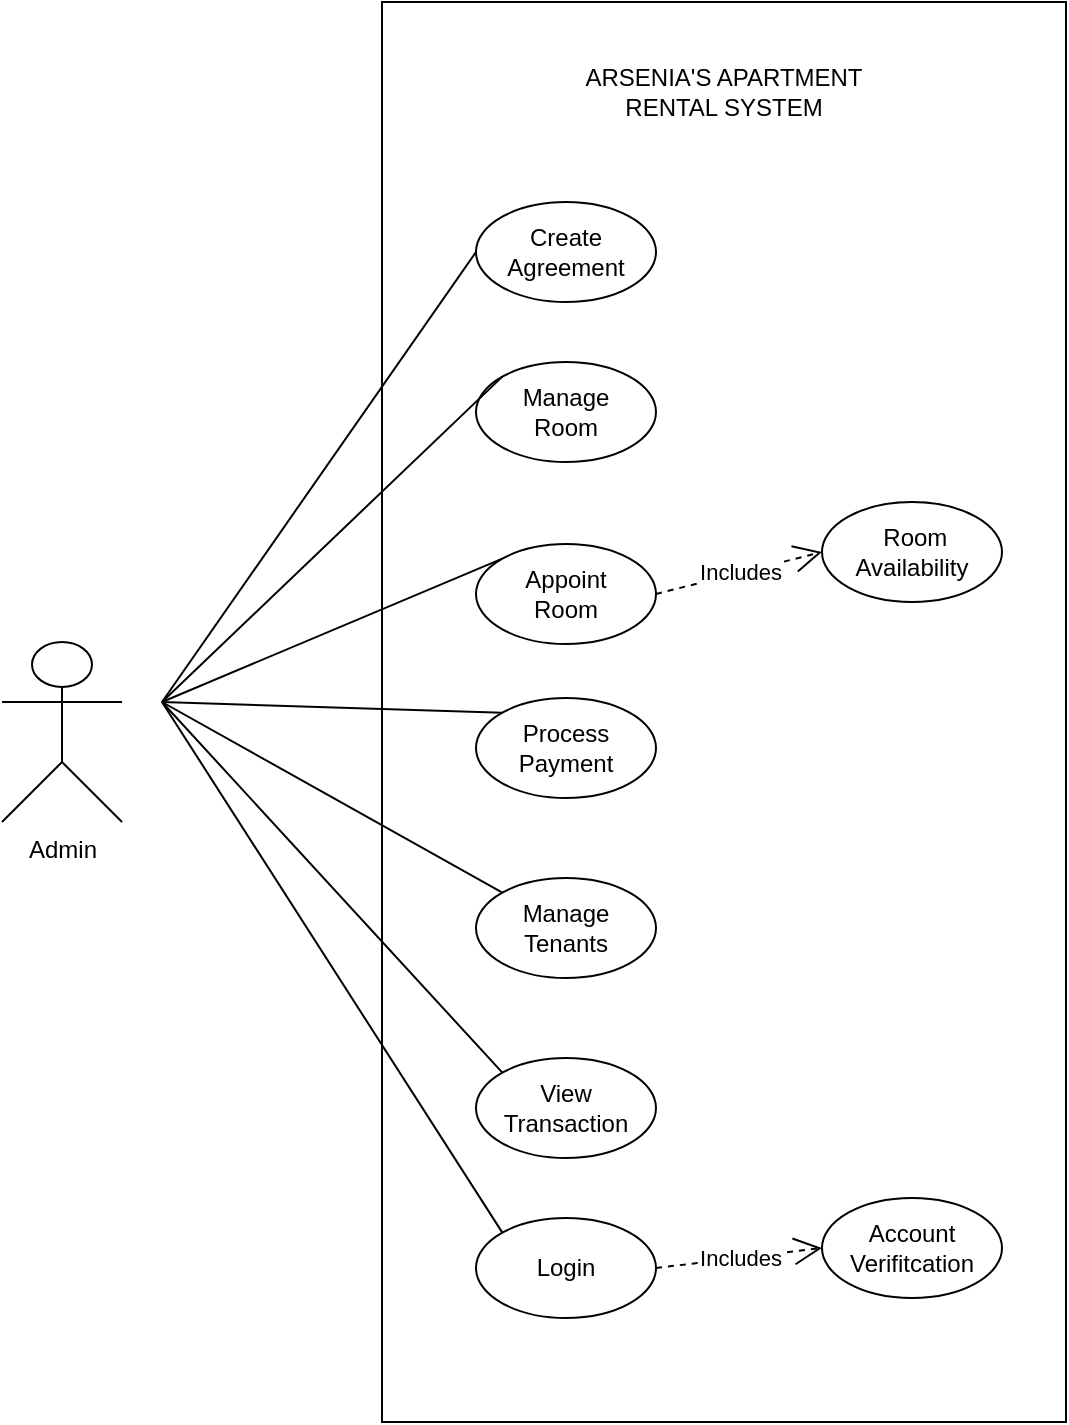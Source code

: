 <mxfile version="24.5.2" type="github">
  <diagram name="Page-1" id="ErVDkJ_VCSMGlqEWy1Zw">
    <mxGraphModel dx="1106" dy="617" grid="1" gridSize="10" guides="1" tooltips="1" connect="1" arrows="1" fold="1" page="1" pageScale="1" pageWidth="850" pageHeight="1100" math="0" shadow="0">
      <root>
        <mxCell id="0" />
        <mxCell id="1" parent="0" />
        <mxCell id="4Zrpz9rt_v4OXxLSvFco-5" value="" style="rounded=0;whiteSpace=wrap;html=1;" parent="1" vertex="1">
          <mxGeometry x="370" y="240" width="342" height="710" as="geometry" />
        </mxCell>
        <mxCell id="4Zrpz9rt_v4OXxLSvFco-7" value="Admin" style="shape=umlActor;verticalLabelPosition=bottom;verticalAlign=top;html=1;outlineConnect=0;" parent="1" vertex="1">
          <mxGeometry x="180" y="560" width="60" height="90" as="geometry" />
        </mxCell>
        <mxCell id="G-fdZk_4QnjWKT7sK4zd-7" value="" style="ellipse;whiteSpace=wrap;html=1;" parent="1" vertex="1">
          <mxGeometry x="417" y="768" width="90" height="50" as="geometry" />
        </mxCell>
        <mxCell id="G-fdZk_4QnjWKT7sK4zd-8" value="View Transaction" style="text;html=1;align=center;verticalAlign=middle;whiteSpace=wrap;rounded=0;" parent="1" vertex="1">
          <mxGeometry x="432" y="778" width="60" height="30" as="geometry" />
        </mxCell>
        <mxCell id="G-fdZk_4QnjWKT7sK4zd-9" value="" style="ellipse;whiteSpace=wrap;html=1;" parent="1" vertex="1">
          <mxGeometry x="417" y="511" width="90" height="50" as="geometry" />
        </mxCell>
        <mxCell id="G-fdZk_4QnjWKT7sK4zd-10" value="Appoint Room" style="text;html=1;align=center;verticalAlign=middle;whiteSpace=wrap;rounded=0;" parent="1" vertex="1">
          <mxGeometry x="432" y="521" width="60" height="30" as="geometry" />
        </mxCell>
        <mxCell id="G-fdZk_4QnjWKT7sK4zd-15" value="" style="ellipse;whiteSpace=wrap;html=1;" parent="1" vertex="1">
          <mxGeometry x="417" y="678" width="90" height="50" as="geometry" />
        </mxCell>
        <mxCell id="G-fdZk_4QnjWKT7sK4zd-16" value="Manage Tenants" style="text;html=1;align=center;verticalAlign=middle;whiteSpace=wrap;rounded=0;" parent="1" vertex="1">
          <mxGeometry x="432" y="688" width="60" height="30" as="geometry" />
        </mxCell>
        <mxCell id="G-fdZk_4QnjWKT7sK4zd-17" value="" style="ellipse;whiteSpace=wrap;html=1;" parent="1" vertex="1">
          <mxGeometry x="417" y="848" width="90" height="50" as="geometry" />
        </mxCell>
        <mxCell id="G-fdZk_4QnjWKT7sK4zd-18" value="Login" style="text;html=1;align=center;verticalAlign=middle;whiteSpace=wrap;rounded=0;" parent="1" vertex="1">
          <mxGeometry x="432" y="858" width="60" height="30" as="geometry" />
        </mxCell>
        <mxCell id="G-fdZk_4QnjWKT7sK4zd-19" value="" style="ellipse;whiteSpace=wrap;html=1;" parent="1" vertex="1">
          <mxGeometry x="590" y="490" width="90" height="50" as="geometry" />
        </mxCell>
        <mxCell id="G-fdZk_4QnjWKT7sK4zd-20" value="&amp;nbsp;Room Availability" style="text;html=1;align=center;verticalAlign=middle;whiteSpace=wrap;rounded=0;" parent="1" vertex="1">
          <mxGeometry x="605" y="500" width="60" height="30" as="geometry" />
        </mxCell>
        <mxCell id="G-fdZk_4QnjWKT7sK4zd-21" value="" style="ellipse;whiteSpace=wrap;html=1;" parent="1" vertex="1">
          <mxGeometry x="590" y="838" width="90" height="50" as="geometry" />
        </mxCell>
        <mxCell id="G-fdZk_4QnjWKT7sK4zd-22" value="Account Verifitcation" style="text;html=1;align=center;verticalAlign=middle;whiteSpace=wrap;rounded=0;" parent="1" vertex="1">
          <mxGeometry x="605" y="848" width="60" height="30" as="geometry" />
        </mxCell>
        <mxCell id="OqNi3e3sxdmpB97nI851-15" value="Includes" style="endArrow=open;endSize=12;dashed=1;html=1;rounded=0;entryX=0;entryY=0.5;entryDx=0;entryDy=0;exitX=1;exitY=0.5;exitDx=0;exitDy=0;" parent="1" source="G-fdZk_4QnjWKT7sK4zd-9" target="G-fdZk_4QnjWKT7sK4zd-19" edge="1">
          <mxGeometry x="0.004" width="160" relative="1" as="geometry">
            <mxPoint x="397" y="610" as="sourcePoint" />
            <mxPoint x="527" y="545" as="targetPoint" />
            <mxPoint as="offset" />
          </mxGeometry>
        </mxCell>
        <mxCell id="OqNi3e3sxdmpB97nI851-18" value="Includes" style="endArrow=open;endSize=12;dashed=1;html=1;rounded=0;entryX=0;entryY=0.5;entryDx=0;entryDy=0;exitX=1;exitY=0.5;exitDx=0;exitDy=0;" parent="1" source="G-fdZk_4QnjWKT7sK4zd-17" target="G-fdZk_4QnjWKT7sK4zd-21" edge="1">
          <mxGeometry x="0.005" width="160" relative="1" as="geometry">
            <mxPoint x="476" y="933" as="sourcePoint" />
            <mxPoint x="536" y="898" as="targetPoint" />
            <mxPoint as="offset" />
          </mxGeometry>
        </mxCell>
        <mxCell id="OqNi3e3sxdmpB97nI851-22" value="ARSENIA&#39;S APARTMENT RENTAL SYSTEM" style="text;html=1;align=center;verticalAlign=middle;whiteSpace=wrap;rounded=0;" parent="1" vertex="1">
          <mxGeometry x="446" y="270" width="190" height="30" as="geometry" />
        </mxCell>
        <mxCell id="OqNi3e3sxdmpB97nI851-37" value="" style="ellipse;whiteSpace=wrap;html=1;" parent="1" vertex="1">
          <mxGeometry x="417" y="588" width="90" height="50" as="geometry" />
        </mxCell>
        <mxCell id="OqNi3e3sxdmpB97nI851-38" value="Process Payment" style="text;html=1;align=center;verticalAlign=middle;whiteSpace=wrap;rounded=0;" parent="1" vertex="1">
          <mxGeometry x="432" y="598" width="60" height="30" as="geometry" />
        </mxCell>
        <mxCell id="UXnbN1iMbwUN801_TMf0-1" value="" style="ellipse;whiteSpace=wrap;html=1;" parent="1" vertex="1">
          <mxGeometry x="417" y="420" width="90" height="50" as="geometry" />
        </mxCell>
        <mxCell id="UXnbN1iMbwUN801_TMf0-2" value="Manage Room" style="text;html=1;align=center;verticalAlign=middle;whiteSpace=wrap;rounded=0;" parent="1" vertex="1">
          <mxGeometry x="432" y="430" width="60" height="30" as="geometry" />
        </mxCell>
        <mxCell id="Ze_HNzJQQghT72dENb1o-3" value="" style="ellipse;whiteSpace=wrap;html=1;" parent="1" vertex="1">
          <mxGeometry x="417" y="340" width="90" height="50" as="geometry" />
        </mxCell>
        <mxCell id="Ze_HNzJQQghT72dENb1o-4" value="Create Agreement" style="text;html=1;align=center;verticalAlign=middle;whiteSpace=wrap;rounded=0;" parent="1" vertex="1">
          <mxGeometry x="432" y="350" width="60" height="30" as="geometry" />
        </mxCell>
        <mxCell id="Ze_HNzJQQghT72dENb1o-6" value="" style="endArrow=none;html=1;rounded=0;entryX=0;entryY=0.5;entryDx=0;entryDy=0;" parent="1" target="Ze_HNzJQQghT72dENb1o-3" edge="1">
          <mxGeometry width="50" height="50" relative="1" as="geometry">
            <mxPoint x="260" y="590" as="sourcePoint" />
            <mxPoint x="474" y="540" as="targetPoint" />
          </mxGeometry>
        </mxCell>
        <mxCell id="Ze_HNzJQQghT72dENb1o-8" value="" style="endArrow=none;html=1;rounded=0;entryX=0;entryY=0;entryDx=0;entryDy=0;" parent="1" target="UXnbN1iMbwUN801_TMf0-1" edge="1">
          <mxGeometry width="50" height="50" relative="1" as="geometry">
            <mxPoint x="260" y="590" as="sourcePoint" />
            <mxPoint x="395" y="413" as="targetPoint" />
          </mxGeometry>
        </mxCell>
        <mxCell id="Ze_HNzJQQghT72dENb1o-9" value="" style="endArrow=none;html=1;rounded=0;entryX=0;entryY=0;entryDx=0;entryDy=0;" parent="1" target="G-fdZk_4QnjWKT7sK4zd-9" edge="1">
          <mxGeometry width="50" height="50" relative="1" as="geometry">
            <mxPoint x="260" y="590" as="sourcePoint" />
            <mxPoint x="408" y="465" as="targetPoint" />
          </mxGeometry>
        </mxCell>
        <mxCell id="Ze_HNzJQQghT72dENb1o-11" value="" style="endArrow=none;html=1;rounded=0;entryX=0;entryY=0;entryDx=0;entryDy=0;" parent="1" target="OqNi3e3sxdmpB97nI851-37" edge="1">
          <mxGeometry width="50" height="50" relative="1" as="geometry">
            <mxPoint x="260" y="590" as="sourcePoint" />
            <mxPoint x="413" y="605" as="targetPoint" />
          </mxGeometry>
        </mxCell>
        <mxCell id="Ze_HNzJQQghT72dENb1o-12" value="" style="endArrow=none;html=1;rounded=0;entryX=0;entryY=0;entryDx=0;entryDy=0;" parent="1" target="G-fdZk_4QnjWKT7sK4zd-15" edge="1">
          <mxGeometry width="50" height="50" relative="1" as="geometry">
            <mxPoint x="260" y="590" as="sourcePoint" />
            <mxPoint x="412" y="669" as="targetPoint" />
          </mxGeometry>
        </mxCell>
        <mxCell id="Ze_HNzJQQghT72dENb1o-13" value="" style="endArrow=none;html=1;rounded=0;entryX=0;entryY=0;entryDx=0;entryDy=0;" parent="1" target="G-fdZk_4QnjWKT7sK4zd-7" edge="1">
          <mxGeometry width="50" height="50" relative="1" as="geometry">
            <mxPoint x="260" y="590" as="sourcePoint" />
            <mxPoint x="412" y="734" as="targetPoint" />
          </mxGeometry>
        </mxCell>
        <mxCell id="Ze_HNzJQQghT72dENb1o-14" value="" style="endArrow=none;html=1;rounded=0;entryX=0;entryY=0;entryDx=0;entryDy=0;" parent="1" target="G-fdZk_4QnjWKT7sK4zd-17" edge="1">
          <mxGeometry width="50" height="50" relative="1" as="geometry">
            <mxPoint x="260" y="590" as="sourcePoint" />
            <mxPoint x="412" y="805" as="targetPoint" />
          </mxGeometry>
        </mxCell>
      </root>
    </mxGraphModel>
  </diagram>
</mxfile>
